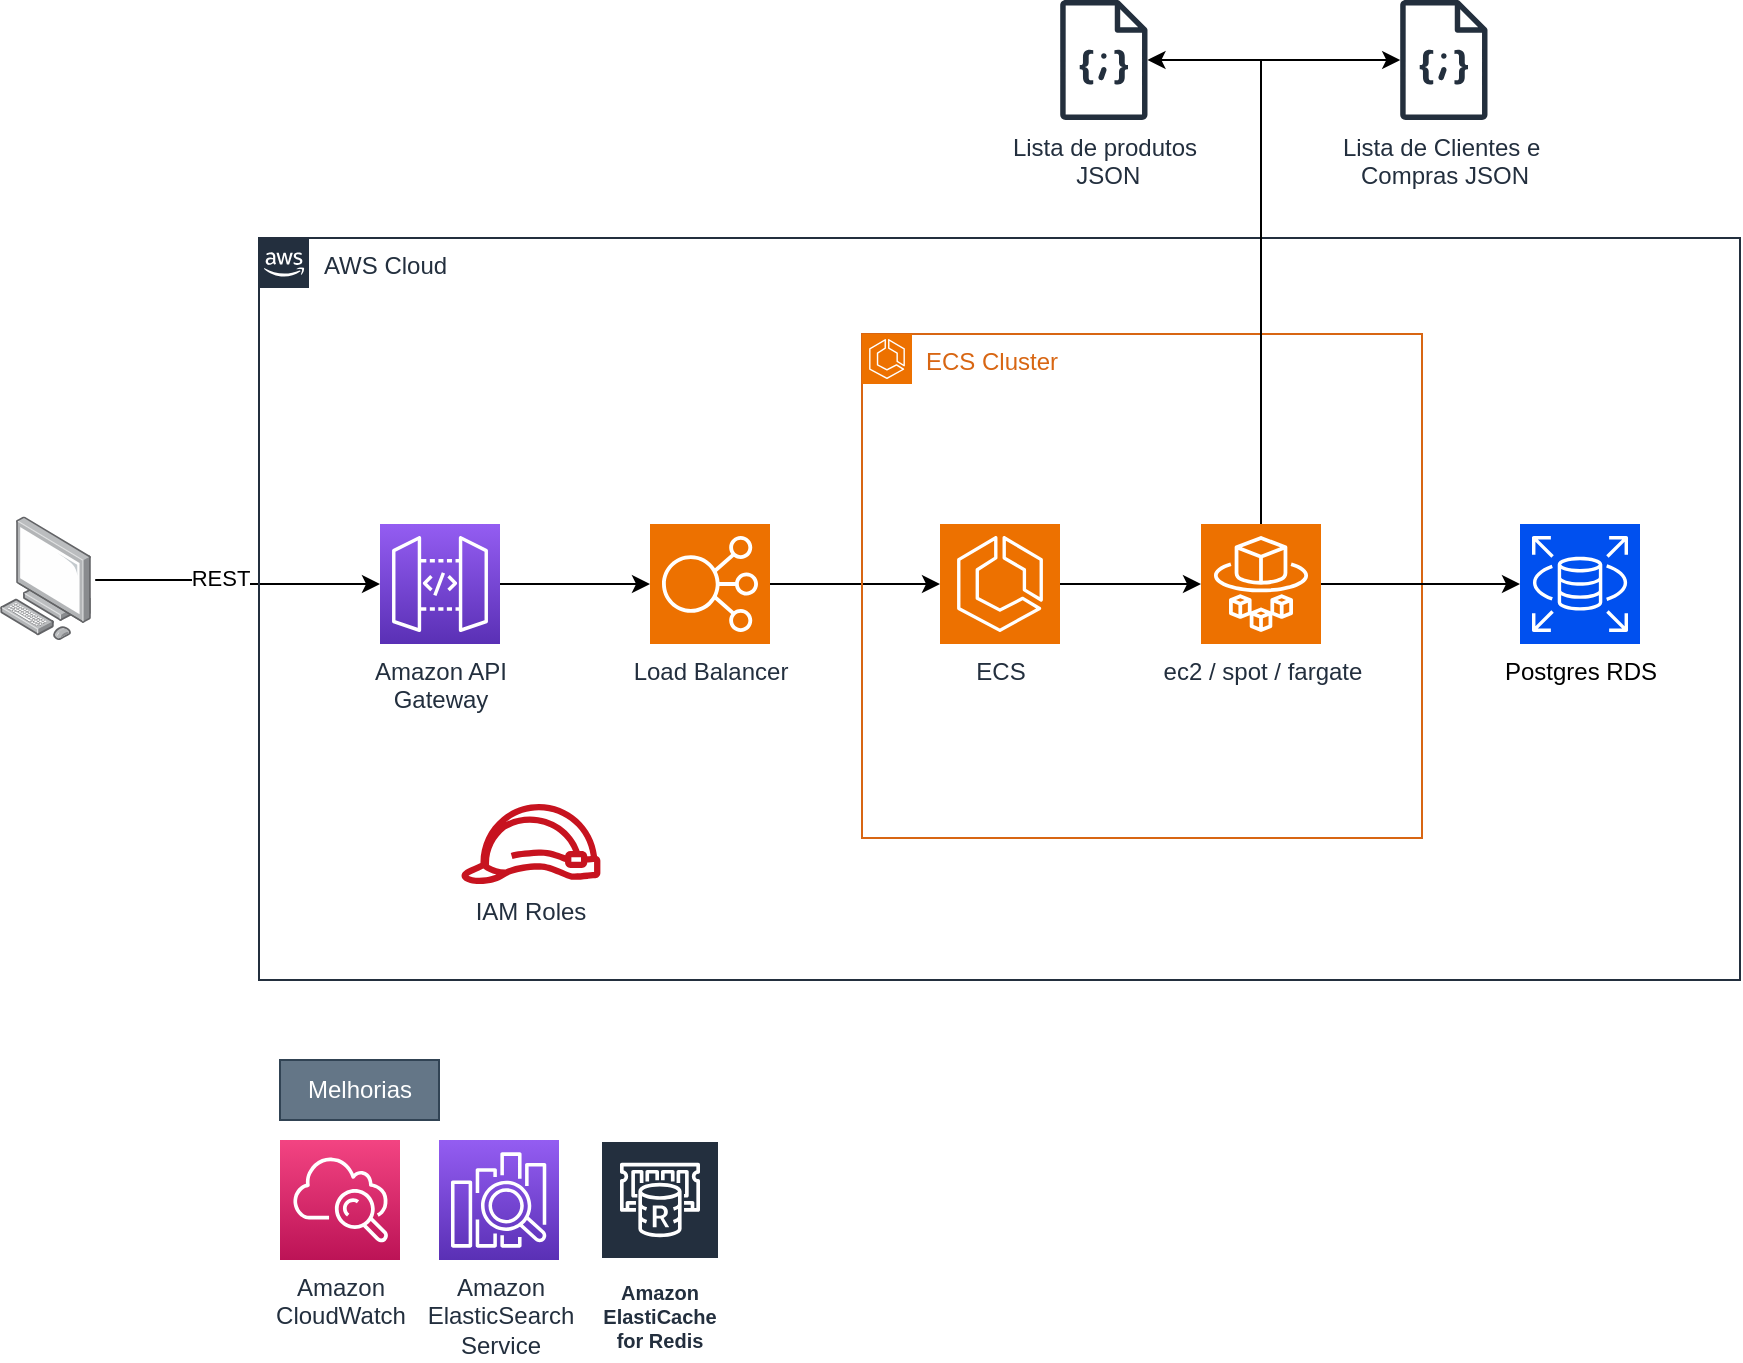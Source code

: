 <mxfile version="24.2.5" type="device">
  <diagram id="Ht1M8jgEwFfnCIfOTk4-" name="Page-1">
    <mxGraphModel dx="1562" dy="1744" grid="1" gridSize="10" guides="1" tooltips="1" connect="1" arrows="1" fold="1" page="1" pageScale="1" pageWidth="1169" pageHeight="827" math="0" shadow="0">
      <root>
        <mxCell id="0" />
        <mxCell id="1" parent="0" />
        <mxCell id="EPB3nVa_VeH3kYoYhAyl-47" style="edgeStyle=orthogonalEdgeStyle;rounded=0;orthogonalLoop=1;jettySize=auto;html=1;exitX=1.044;exitY=0.515;exitDx=0;exitDy=0;exitPerimeter=0;" parent="1" source="gCogmzI2RWv4BS9Bxc9_-1" target="EPB3nVa_VeH3kYoYhAyl-2" edge="1">
          <mxGeometry relative="1" as="geometry">
            <mxPoint x="140" y="-500" as="sourcePoint" />
          </mxGeometry>
        </mxCell>
        <mxCell id="EPB3nVa_VeH3kYoYhAyl-48" value="REST" style="edgeLabel;html=1;align=center;verticalAlign=middle;resizable=0;points=[];" parent="EPB3nVa_VeH3kYoYhAyl-47" vertex="1" connectable="0">
          <mxGeometry x="-0.139" y="1" relative="1" as="geometry">
            <mxPoint as="offset" />
          </mxGeometry>
        </mxCell>
        <mxCell id="EPB3nVa_VeH3kYoYhAyl-3" value="AWS Cloud" style="points=[[0,0],[0.25,0],[0.5,0],[0.75,0],[1,0],[1,0.25],[1,0.5],[1,0.75],[1,1],[0.75,1],[0.5,1],[0.25,1],[0,1],[0,0.75],[0,0.5],[0,0.25]];outlineConnect=0;gradientColor=none;html=1;whiteSpace=wrap;fontSize=12;fontStyle=0;container=1;pointerEvents=0;collapsible=0;recursiveResize=0;shape=mxgraph.aws4.group;grIcon=mxgraph.aws4.group_aws_cloud_alt;strokeColor=#232F3E;fillColor=none;verticalAlign=top;align=left;spacingLeft=30;fontColor=#232F3E;dashed=0;" parent="1" vertex="1">
          <mxGeometry x="229.5" y="-671" width="740.5" height="371" as="geometry" />
        </mxCell>
        <mxCell id="EPB3nVa_VeH3kYoYhAyl-2" value="Amazon API&lt;br&gt;Gateway&lt;br&gt;" style="outlineConnect=0;fontColor=#232F3E;gradientColor=#945DF2;gradientDirection=north;fillColor=#5A30B5;strokeColor=#ffffff;dashed=0;verticalLabelPosition=bottom;verticalAlign=top;align=center;html=1;fontSize=12;fontStyle=0;aspect=fixed;shape=mxgraph.aws4.resourceIcon;resIcon=mxgraph.aws4.api_gateway;labelBackgroundColor=#ffffff;" parent="EPB3nVa_VeH3kYoYhAyl-3" vertex="1">
          <mxGeometry x="60.5" y="143" width="60" height="60" as="geometry" />
        </mxCell>
        <mxCell id="EPB3nVa_VeH3kYoYhAyl-31" style="edgeStyle=orthogonalEdgeStyle;rounded=0;orthogonalLoop=1;jettySize=auto;html=1;" parent="EPB3nVa_VeH3kYoYhAyl-3" source="EPB3nVa_VeH3kYoYhAyl-14" target="EPB3nVa_VeH3kYoYhAyl-10" edge="1">
          <mxGeometry relative="1" as="geometry" />
        </mxCell>
        <mxCell id="EPB3nVa_VeH3kYoYhAyl-14" value="Load Balancer" style="sketch=0;points=[[0,0,0],[0.25,0,0],[0.5,0,0],[0.75,0,0],[1,0,0],[0,1,0],[0.25,1,0],[0.5,1,0],[0.75,1,0],[1,1,0],[0,0.25,0],[0,0.5,0],[0,0.75,0],[1,0.25,0],[1,0.5,0],[1,0.75,0]];outlineConnect=0;fontColor=#232F3E;fillColor=#ED7100;strokeColor=#ffffff;dashed=0;verticalLabelPosition=bottom;verticalAlign=top;align=center;html=1;fontSize=12;fontStyle=0;aspect=fixed;shape=mxgraph.aws4.resourceIcon;resIcon=mxgraph.aws4.elastic_load_balancing;" parent="EPB3nVa_VeH3kYoYhAyl-3" vertex="1">
          <mxGeometry x="195.5" y="143" width="60" height="60" as="geometry" />
        </mxCell>
        <mxCell id="EPB3nVa_VeH3kYoYhAyl-15" style="edgeStyle=orthogonalEdgeStyle;rounded=0;orthogonalLoop=1;jettySize=auto;html=1;entryX=0;entryY=0.5;entryDx=0;entryDy=0;entryPerimeter=0;" parent="EPB3nVa_VeH3kYoYhAyl-3" source="EPB3nVa_VeH3kYoYhAyl-2" target="EPB3nVa_VeH3kYoYhAyl-14" edge="1">
          <mxGeometry relative="1" as="geometry" />
        </mxCell>
        <mxCell id="EPB3nVa_VeH3kYoYhAyl-18" value="" style="group" parent="EPB3nVa_VeH3kYoYhAyl-3" vertex="1" connectable="0">
          <mxGeometry x="301.5" y="30" width="399" height="310" as="geometry" />
        </mxCell>
        <mxCell id="EPB3nVa_VeH3kYoYhAyl-16" value="ECS Cluster" style="points=[[0,0],[0.25,0],[0.5,0],[0.75,0],[1,0],[1,0.25],[1,0.5],[1,0.75],[1,1],[0.75,1],[0.5,1],[0.25,1],[0,1],[0,0.75],[0,0.5],[0,0.25]];outlineConnect=0;gradientColor=none;html=1;whiteSpace=wrap;fontSize=12;fontStyle=0;container=0;pointerEvents=0;collapsible=0;recursiveResize=0;shape=mxgraph.aws4.group;grIcon=mxgraph.aws4.group_ec2_instance_contents;strokeColor=#D86613;fillColor=none;verticalAlign=top;align=left;spacingLeft=30;fontColor=#D86613;dashed=0;" parent="EPB3nVa_VeH3kYoYhAyl-18" vertex="1">
          <mxGeometry y="18" width="280" height="252" as="geometry" />
        </mxCell>
        <mxCell id="EPB3nVa_VeH3kYoYhAyl-17" value="" style="sketch=0;points=[[0,0,0],[0.25,0,0],[0.5,0,0],[0.75,0,0],[1,0,0],[0,1,0],[0.25,1,0],[0.5,1,0],[0.75,1,0],[1,1,0],[0,0.25,0],[0,0.5,0],[0,0.75,0],[1,0.25,0],[1,0.5,0],[1,0.75,0]];outlineConnect=0;fontColor=#232F3E;fillColor=#ED7100;strokeColor=#ffffff;dashed=0;verticalLabelPosition=bottom;verticalAlign=top;align=center;html=1;fontSize=12;fontStyle=0;aspect=fixed;shape=mxgraph.aws4.resourceIcon;resIcon=mxgraph.aws4.ecs;" parent="EPB3nVa_VeH3kYoYhAyl-18" vertex="1">
          <mxGeometry y="18" width="25" height="25" as="geometry" />
        </mxCell>
        <mxCell id="EPB3nVa_VeH3kYoYhAyl-10" value="ECS" style="sketch=0;points=[[0,0,0],[0.25,0,0],[0.5,0,0],[0.75,0,0],[1,0,0],[0,1,0],[0.25,1,0],[0.5,1,0],[0.75,1,0],[1,1,0],[0,0.25,0],[0,0.5,0],[0,0.75,0],[1,0.25,0],[1,0.5,0],[1,0.75,0]];outlineConnect=0;fontColor=#232F3E;fillColor=#ED7100;strokeColor=#ffffff;dashed=0;verticalLabelPosition=bottom;verticalAlign=top;align=center;html=1;fontSize=12;fontStyle=0;aspect=fixed;shape=mxgraph.aws4.resourceIcon;resIcon=mxgraph.aws4.ecs;" parent="EPB3nVa_VeH3kYoYhAyl-18" vertex="1">
          <mxGeometry x="39" y="113" width="60" height="60" as="geometry" />
        </mxCell>
        <mxCell id="EPB3nVa_VeH3kYoYhAyl-9" value="ec2 / spot / fargate" style="sketch=0;points=[[0,0,0],[0.25,0,0],[0.5,0,0],[0.75,0,0],[1,0,0],[0,1,0],[0.25,1,0],[0.5,1,0],[0.75,1,0],[1,1,0],[0,0.25,0],[0,0.5,0],[0,0.75,0],[1,0.25,0],[1,0.5,0],[1,0.75,0]];outlineConnect=0;fontColor=#232F3E;fillColor=#ED7100;strokeColor=#ffffff;dashed=0;verticalLabelPosition=bottom;verticalAlign=top;align=center;html=1;fontSize=12;fontStyle=0;aspect=fixed;shape=mxgraph.aws4.resourceIcon;resIcon=mxgraph.aws4.fargate;" parent="EPB3nVa_VeH3kYoYhAyl-18" vertex="1">
          <mxGeometry x="169.5" y="113" width="60" height="60" as="geometry" />
        </mxCell>
        <mxCell id="EPB3nVa_VeH3kYoYhAyl-35" style="edgeStyle=orthogonalEdgeStyle;rounded=0;orthogonalLoop=1;jettySize=auto;html=1;entryX=0;entryY=0.5;entryDx=0;entryDy=0;entryPerimeter=0;" parent="EPB3nVa_VeH3kYoYhAyl-18" source="EPB3nVa_VeH3kYoYhAyl-10" target="EPB3nVa_VeH3kYoYhAyl-9" edge="1">
          <mxGeometry relative="1" as="geometry">
            <Array as="points">
              <mxPoint x="149" y="143" />
              <mxPoint x="149" y="143" />
            </Array>
          </mxGeometry>
        </mxCell>
        <mxCell id="EPB3nVa_VeH3kYoYhAyl-33" value="Postgres RDS" style="sketch=0;points=[[0,0,0],[0.25,0,0],[0.5,0,0],[0.75,0,0],[1,0,0],[0,1,0],[0.25,1,0],[0.5,1,0],[0.75,1,0],[1,1,0],[0,0.25,0],[0,0.5,0],[0,0.75,0],[1,0.25,0],[1,0.5,0],[1,0.75,0]];outlineConnect=0;fontColor=#000000;fillColor=#0050ef;strokeColor=#FFFFFF;dashed=0;verticalLabelPosition=bottom;verticalAlign=top;align=center;html=1;fontSize=12;fontStyle=0;aspect=fixed;shape=mxgraph.aws4.resourceIcon;resIcon=mxgraph.aws4.rds;" parent="EPB3nVa_VeH3kYoYhAyl-18" vertex="1">
          <mxGeometry x="329" y="113" width="60" height="60" as="geometry" />
        </mxCell>
        <mxCell id="EPB3nVa_VeH3kYoYhAyl-34" style="edgeStyle=orthogonalEdgeStyle;rounded=0;orthogonalLoop=1;jettySize=auto;html=1;" parent="EPB3nVa_VeH3kYoYhAyl-18" source="EPB3nVa_VeH3kYoYhAyl-9" target="EPB3nVa_VeH3kYoYhAyl-33" edge="1">
          <mxGeometry relative="1" as="geometry">
            <Array as="points">
              <mxPoint x="319" y="143" />
              <mxPoint x="319" y="143" />
            </Array>
          </mxGeometry>
        </mxCell>
        <mxCell id="EPB3nVa_VeH3kYoYhAyl-45" value="IAM Roles" style="outlineConnect=0;fontColor=#232F3E;gradientColor=none;fillColor=#C7131F;strokeColor=none;dashed=0;verticalLabelPosition=bottom;verticalAlign=top;align=center;html=1;fontSize=12;fontStyle=0;aspect=fixed;pointerEvents=1;shape=mxgraph.aws4.role;labelBackgroundColor=#ffffff;" parent="EPB3nVa_VeH3kYoYhAyl-3" vertex="1">
          <mxGeometry x="100.5" y="283" width="70.9" height="40" as="geometry" />
        </mxCell>
        <mxCell id="EPB3nVa_VeH3kYoYhAyl-43" value="Amazon&lt;br&gt;CloudWatch&lt;br&gt;" style="outlineConnect=0;fontColor=#232F3E;gradientColor=#F34482;gradientDirection=north;fillColor=#BC1356;strokeColor=#ffffff;dashed=0;verticalLabelPosition=bottom;verticalAlign=top;align=center;html=1;fontSize=12;fontStyle=0;aspect=fixed;shape=mxgraph.aws4.resourceIcon;resIcon=mxgraph.aws4.cloudwatch;labelBackgroundColor=#ffffff;" parent="1" vertex="1">
          <mxGeometry x="240" y="-220" width="60" height="60" as="geometry" />
        </mxCell>
        <mxCell id="EPB3nVa_VeH3kYoYhAyl-44" value="Amazon&lt;br&gt;ElasticSearch&lt;br&gt;Service&lt;br&gt;" style="outlineConnect=0;fontColor=#232F3E;gradientColor=#945DF2;gradientDirection=north;fillColor=#5A30B5;strokeColor=#ffffff;dashed=0;verticalLabelPosition=bottom;verticalAlign=top;align=center;html=1;fontSize=12;fontStyle=0;aspect=fixed;shape=mxgraph.aws4.resourceIcon;resIcon=mxgraph.aws4.elasticsearch_service;labelBackgroundColor=#ffffff;" parent="1" vertex="1">
          <mxGeometry x="319.5" y="-220" width="60" height="60" as="geometry" />
        </mxCell>
        <mxCell id="EPB3nVa_VeH3kYoYhAyl-46" value="Amazon ElastiCache for Redis" style="sketch=0;outlineConnect=0;fontColor=#232F3E;gradientColor=none;strokeColor=#ffffff;fillColor=#232F3E;dashed=0;verticalLabelPosition=middle;verticalAlign=bottom;align=center;html=1;whiteSpace=wrap;fontSize=10;fontStyle=1;spacing=3;shape=mxgraph.aws4.productIcon;prIcon=mxgraph.aws4.elasticache_for_redis;" parent="1" vertex="1">
          <mxGeometry x="400" y="-220" width="60" height="110" as="geometry" />
        </mxCell>
        <mxCell id="EPB3nVa_VeH3kYoYhAyl-50" value="Melhorias" style="text;html=1;align=center;verticalAlign=middle;whiteSpace=wrap;rounded=0;fillColor=#647687;strokeColor=#314354;fontColor=#ffffff;" parent="1" vertex="1">
          <mxGeometry x="240" y="-260" width="79.5" height="30" as="geometry" />
        </mxCell>
        <mxCell id="gCogmzI2RWv4BS9Bxc9_-1" value="" style="image;points=[];aspect=fixed;html=1;align=center;shadow=0;dashed=0;image=img/lib/allied_telesis/computer_and_terminals/Personal_Computer.svg;" vertex="1" parent="1">
          <mxGeometry x="100" y="-531.8" width="45.6" height="61.8" as="geometry" />
        </mxCell>
        <mxCell id="gCogmzI2RWv4BS9Bxc9_-2" value="Lista de produtos&lt;div&gt;&amp;nbsp;JSON&lt;/div&gt;" style="sketch=0;outlineConnect=0;fontColor=#232F3E;gradientColor=none;fillColor=#232F3D;strokeColor=none;dashed=0;verticalLabelPosition=bottom;verticalAlign=top;align=center;html=1;fontSize=12;fontStyle=0;aspect=fixed;pointerEvents=1;shape=mxgraph.aws4.json_script;" vertex="1" parent="1">
          <mxGeometry x="630" y="-790" width="43.85" height="60" as="geometry" />
        </mxCell>
        <mxCell id="gCogmzI2RWv4BS9Bxc9_-3" value="Lista de Clientes e&amp;nbsp;&lt;div&gt;Compras JSON&lt;/div&gt;" style="sketch=0;outlineConnect=0;fontColor=#232F3E;gradientColor=none;fillColor=#232F3D;strokeColor=none;dashed=0;verticalLabelPosition=bottom;verticalAlign=top;align=center;html=1;fontSize=12;fontStyle=0;aspect=fixed;pointerEvents=1;shape=mxgraph.aws4.json_script;" vertex="1" parent="1">
          <mxGeometry x="800" y="-790" width="43.85" height="60" as="geometry" />
        </mxCell>
        <mxCell id="gCogmzI2RWv4BS9Bxc9_-4" style="edgeStyle=orthogonalEdgeStyle;rounded=0;orthogonalLoop=1;jettySize=auto;html=1;" edge="1" parent="1" source="EPB3nVa_VeH3kYoYhAyl-9" target="gCogmzI2RWv4BS9Bxc9_-2">
          <mxGeometry relative="1" as="geometry">
            <Array as="points">
              <mxPoint x="731" y="-760" />
            </Array>
          </mxGeometry>
        </mxCell>
        <mxCell id="gCogmzI2RWv4BS9Bxc9_-5" style="edgeStyle=orthogonalEdgeStyle;rounded=0;orthogonalLoop=1;jettySize=auto;html=1;" edge="1" parent="1" source="EPB3nVa_VeH3kYoYhAyl-9" target="gCogmzI2RWv4BS9Bxc9_-3">
          <mxGeometry relative="1" as="geometry">
            <Array as="points">
              <mxPoint x="731" y="-760" />
            </Array>
          </mxGeometry>
        </mxCell>
      </root>
    </mxGraphModel>
  </diagram>
</mxfile>
